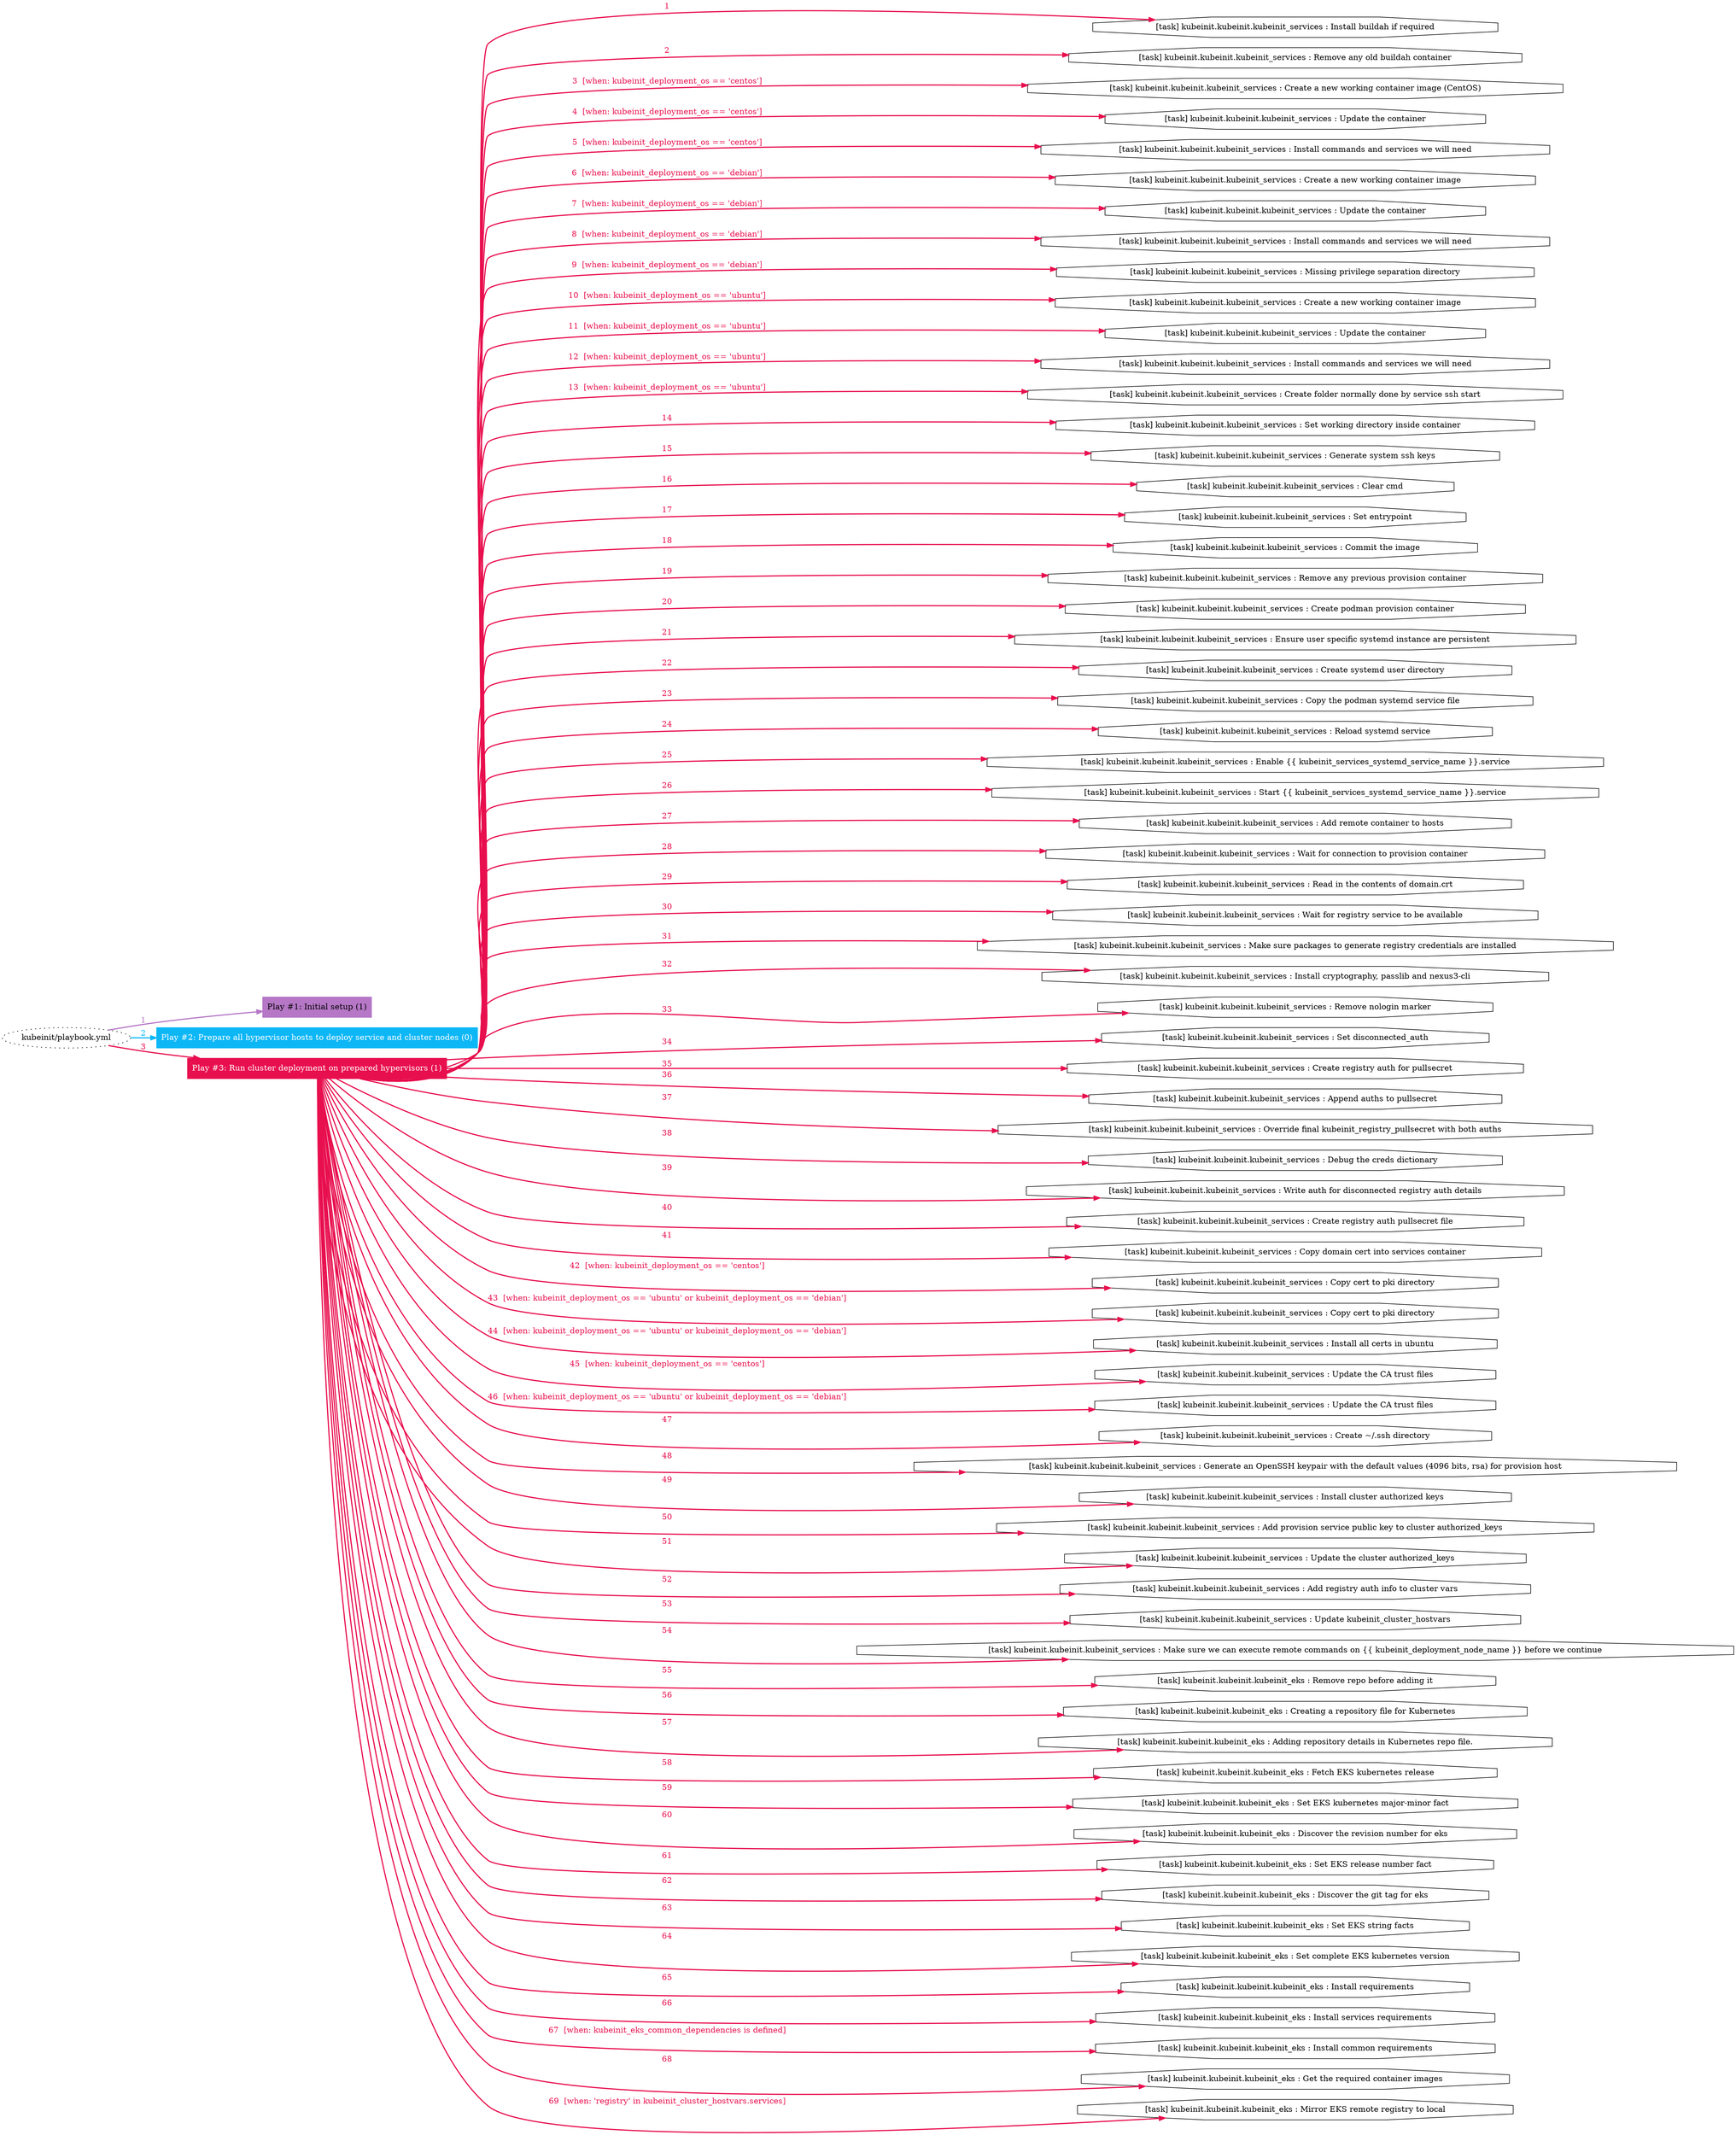 digraph "kubeinit/playbook.yml "{
	graph [concentrate=true ordering=in rankdir=LR ratio=fill]
	edge [esep=5 sep=10]
	"kubeinit/playbook.yml" [id=root_node style=dotted]
	subgraph "Play #1: Initial setup (1) "{
		"Play #1: Initial setup (1)" [color="#b577c6" fontcolor="#000000" id="play_4587366d-540c-47bb-bb8a-31dfbc417d47" shape=box style=filled tooltip=localhost]
		"kubeinit/playbook.yml" -> "Play #1: Initial setup (1)" [label=1 color="#b577c6" fontcolor="#b577c6" id="edge_ee784654-0bb4-4bd7-9b04-ae22832d7aa1" style=bold]
	}
	subgraph "Play #2: Prepare all hypervisor hosts to deploy service and cluster nodes (0) "{
		"Play #2: Prepare all hypervisor hosts to deploy service and cluster nodes (0)" [color="#0db7f6" fontcolor="#ffffff" id="play_83ab76f1-7565-4fbf-b8a9-6b511701d1aa" shape=box style=filled tooltip=""]
		"kubeinit/playbook.yml" -> "Play #2: Prepare all hypervisor hosts to deploy service and cluster nodes (0)" [label=2 color="#0db7f6" fontcolor="#0db7f6" id="edge_4e1f93f0-b37b-4d17-b19e-ac50e047c4cb" style=bold]
	}
	subgraph "Play #3: Run cluster deployment on prepared hypervisors (1) "{
		"Play #3: Run cluster deployment on prepared hypervisors (1)" [color="#e80f4e" fontcolor="#ffffff" id="play_f24f3120-8aad-4903-9b1e-7ec4b2baf8d1" shape=box style=filled tooltip=localhost]
		"kubeinit/playbook.yml" -> "Play #3: Run cluster deployment on prepared hypervisors (1)" [label=3 color="#e80f4e" fontcolor="#e80f4e" id="edge_cf58e9d3-77e7-48c0-8e86-04d4dd3db1e3" style=bold]
		"task_c49253bd-ef43-46b7-9ee5-c56b8bebf4f7" [label="[task] kubeinit.kubeinit.kubeinit_services : Install buildah if required" id="task_c49253bd-ef43-46b7-9ee5-c56b8bebf4f7" shape=octagon tooltip="[task] kubeinit.kubeinit.kubeinit_services : Install buildah if required"]
		"Play #3: Run cluster deployment on prepared hypervisors (1)" -> "task_c49253bd-ef43-46b7-9ee5-c56b8bebf4f7" [label=1 color="#e80f4e" fontcolor="#e80f4e" id="edge_52c420bf-5371-4c30-9052-ee96b69de99e" style=bold]
		"task_ff1c4d20-e946-4f30-ba1d-6430ca513e6a" [label="[task] kubeinit.kubeinit.kubeinit_services : Remove any old buildah container" id="task_ff1c4d20-e946-4f30-ba1d-6430ca513e6a" shape=octagon tooltip="[task] kubeinit.kubeinit.kubeinit_services : Remove any old buildah container"]
		"Play #3: Run cluster deployment on prepared hypervisors (1)" -> "task_ff1c4d20-e946-4f30-ba1d-6430ca513e6a" [label=2 color="#e80f4e" fontcolor="#e80f4e" id="edge_d916a476-5da2-4722-9ec3-f9c16dfbabc8" style=bold]
		"task_c64072a5-c609-4e04-adff-5b0f8d39b2a7" [label="[task] kubeinit.kubeinit.kubeinit_services : Create a new working container image (CentOS)" id="task_c64072a5-c609-4e04-adff-5b0f8d39b2a7" shape=octagon tooltip="[task] kubeinit.kubeinit.kubeinit_services : Create a new working container image (CentOS)"]
		"Play #3: Run cluster deployment on prepared hypervisors (1)" -> "task_c64072a5-c609-4e04-adff-5b0f8d39b2a7" [label="3  [when: kubeinit_deployment_os == 'centos']" color="#e80f4e" fontcolor="#e80f4e" id="edge_78df39f2-553a-4027-b59f-210e331789db" style=bold]
		"task_9020741b-b06c-4bc6-b907-8959c25e7215" [label="[task] kubeinit.kubeinit.kubeinit_services : Update the container" id="task_9020741b-b06c-4bc6-b907-8959c25e7215" shape=octagon tooltip="[task] kubeinit.kubeinit.kubeinit_services : Update the container"]
		"Play #3: Run cluster deployment on prepared hypervisors (1)" -> "task_9020741b-b06c-4bc6-b907-8959c25e7215" [label="4  [when: kubeinit_deployment_os == 'centos']" color="#e80f4e" fontcolor="#e80f4e" id="edge_a8b2a87d-4d61-47fd-afdf-c1325c992904" style=bold]
		"task_a4e3d8e5-aaac-4780-8e56-ac01fac7749e" [label="[task] kubeinit.kubeinit.kubeinit_services : Install commands and services we will need" id="task_a4e3d8e5-aaac-4780-8e56-ac01fac7749e" shape=octagon tooltip="[task] kubeinit.kubeinit.kubeinit_services : Install commands and services we will need"]
		"Play #3: Run cluster deployment on prepared hypervisors (1)" -> "task_a4e3d8e5-aaac-4780-8e56-ac01fac7749e" [label="5  [when: kubeinit_deployment_os == 'centos']" color="#e80f4e" fontcolor="#e80f4e" id="edge_730a518b-7938-45f3-9c0f-c010a89fbb4f" style=bold]
		"task_722223c6-5bf4-48f1-a447-e8fb54ff76a8" [label="[task] kubeinit.kubeinit.kubeinit_services : Create a new working container image" id="task_722223c6-5bf4-48f1-a447-e8fb54ff76a8" shape=octagon tooltip="[task] kubeinit.kubeinit.kubeinit_services : Create a new working container image"]
		"Play #3: Run cluster deployment on prepared hypervisors (1)" -> "task_722223c6-5bf4-48f1-a447-e8fb54ff76a8" [label="6  [when: kubeinit_deployment_os == 'debian']" color="#e80f4e" fontcolor="#e80f4e" id="edge_3bfe9d77-030b-40d2-8885-178dc1f3b76a" style=bold]
		"task_ff03c1c0-528d-47c6-b00e-66ca093dded6" [label="[task] kubeinit.kubeinit.kubeinit_services : Update the container" id="task_ff03c1c0-528d-47c6-b00e-66ca093dded6" shape=octagon tooltip="[task] kubeinit.kubeinit.kubeinit_services : Update the container"]
		"Play #3: Run cluster deployment on prepared hypervisors (1)" -> "task_ff03c1c0-528d-47c6-b00e-66ca093dded6" [label="7  [when: kubeinit_deployment_os == 'debian']" color="#e80f4e" fontcolor="#e80f4e" id="edge_0f8a1010-ff8b-49e9-be33-e3512405b2e0" style=bold]
		"task_f567985d-0ac3-4cc5-a1da-194dfa21fba9" [label="[task] kubeinit.kubeinit.kubeinit_services : Install commands and services we will need" id="task_f567985d-0ac3-4cc5-a1da-194dfa21fba9" shape=octagon tooltip="[task] kubeinit.kubeinit.kubeinit_services : Install commands and services we will need"]
		"Play #3: Run cluster deployment on prepared hypervisors (1)" -> "task_f567985d-0ac3-4cc5-a1da-194dfa21fba9" [label="8  [when: kubeinit_deployment_os == 'debian']" color="#e80f4e" fontcolor="#e80f4e" id="edge_7bb8feda-a291-494a-802c-d096f8acc12d" style=bold]
		"task_daf5aef6-278a-43fb-931e-da61e2e1a3e4" [label="[task] kubeinit.kubeinit.kubeinit_services : Missing privilege separation directory" id="task_daf5aef6-278a-43fb-931e-da61e2e1a3e4" shape=octagon tooltip="[task] kubeinit.kubeinit.kubeinit_services : Missing privilege separation directory"]
		"Play #3: Run cluster deployment on prepared hypervisors (1)" -> "task_daf5aef6-278a-43fb-931e-da61e2e1a3e4" [label="9  [when: kubeinit_deployment_os == 'debian']" color="#e80f4e" fontcolor="#e80f4e" id="edge_b640afdf-5b27-4874-9bab-58be3a992e4c" style=bold]
		"task_a57196fb-8c4d-4760-8987-d9e9732a9fe6" [label="[task] kubeinit.kubeinit.kubeinit_services : Create a new working container image" id="task_a57196fb-8c4d-4760-8987-d9e9732a9fe6" shape=octagon tooltip="[task] kubeinit.kubeinit.kubeinit_services : Create a new working container image"]
		"Play #3: Run cluster deployment on prepared hypervisors (1)" -> "task_a57196fb-8c4d-4760-8987-d9e9732a9fe6" [label="10  [when: kubeinit_deployment_os == 'ubuntu']" color="#e80f4e" fontcolor="#e80f4e" id="edge_c99afa91-2c48-4ea2-bd5e-e811340ff6f2" style=bold]
		"task_0054ed58-3759-494c-bc1b-4cda0b9ad2a8" [label="[task] kubeinit.kubeinit.kubeinit_services : Update the container" id="task_0054ed58-3759-494c-bc1b-4cda0b9ad2a8" shape=octagon tooltip="[task] kubeinit.kubeinit.kubeinit_services : Update the container"]
		"Play #3: Run cluster deployment on prepared hypervisors (1)" -> "task_0054ed58-3759-494c-bc1b-4cda0b9ad2a8" [label="11  [when: kubeinit_deployment_os == 'ubuntu']" color="#e80f4e" fontcolor="#e80f4e" id="edge_15928300-003b-4916-b1a6-e8828cbc54f2" style=bold]
		"task_c1321946-84a7-4308-be61-e5c6ef6c7744" [label="[task] kubeinit.kubeinit.kubeinit_services : Install commands and services we will need" id="task_c1321946-84a7-4308-be61-e5c6ef6c7744" shape=octagon tooltip="[task] kubeinit.kubeinit.kubeinit_services : Install commands and services we will need"]
		"Play #3: Run cluster deployment on prepared hypervisors (1)" -> "task_c1321946-84a7-4308-be61-e5c6ef6c7744" [label="12  [when: kubeinit_deployment_os == 'ubuntu']" color="#e80f4e" fontcolor="#e80f4e" id="edge_b2e3bfab-c86b-4199-b54b-cde4787c7cab" style=bold]
		"task_8964c871-ee22-4442-8153-bd4ab6e70c0d" [label="[task] kubeinit.kubeinit.kubeinit_services : Create folder normally done by service ssh start" id="task_8964c871-ee22-4442-8153-bd4ab6e70c0d" shape=octagon tooltip="[task] kubeinit.kubeinit.kubeinit_services : Create folder normally done by service ssh start"]
		"Play #3: Run cluster deployment on prepared hypervisors (1)" -> "task_8964c871-ee22-4442-8153-bd4ab6e70c0d" [label="13  [when: kubeinit_deployment_os == 'ubuntu']" color="#e80f4e" fontcolor="#e80f4e" id="edge_34220107-e9b8-4d3c-b26a-b72ec9a1f672" style=bold]
		"task_eee367c8-0e11-491a-8117-dc8305f9e08e" [label="[task] kubeinit.kubeinit.kubeinit_services : Set working directory inside container" id="task_eee367c8-0e11-491a-8117-dc8305f9e08e" shape=octagon tooltip="[task] kubeinit.kubeinit.kubeinit_services : Set working directory inside container"]
		"Play #3: Run cluster deployment on prepared hypervisors (1)" -> "task_eee367c8-0e11-491a-8117-dc8305f9e08e" [label=14 color="#e80f4e" fontcolor="#e80f4e" id="edge_b092653d-ceab-4218-94ff-a045e0f0d60c" style=bold]
		"task_b5eafe76-a4fe-4921-a4f9-f594525ee779" [label="[task] kubeinit.kubeinit.kubeinit_services : Generate system ssh keys" id="task_b5eafe76-a4fe-4921-a4f9-f594525ee779" shape=octagon tooltip="[task] kubeinit.kubeinit.kubeinit_services : Generate system ssh keys"]
		"Play #3: Run cluster deployment on prepared hypervisors (1)" -> "task_b5eafe76-a4fe-4921-a4f9-f594525ee779" [label=15 color="#e80f4e" fontcolor="#e80f4e" id="edge_afee327b-9e24-498a-a48c-46e6dffa91a6" style=bold]
		"task_43b7140c-05d2-4e85-99a9-d39f3b080d39" [label="[task] kubeinit.kubeinit.kubeinit_services : Clear cmd" id="task_43b7140c-05d2-4e85-99a9-d39f3b080d39" shape=octagon tooltip="[task] kubeinit.kubeinit.kubeinit_services : Clear cmd"]
		"Play #3: Run cluster deployment on prepared hypervisors (1)" -> "task_43b7140c-05d2-4e85-99a9-d39f3b080d39" [label=16 color="#e80f4e" fontcolor="#e80f4e" id="edge_caeb25bc-353b-4959-8bc0-6097e1af6621" style=bold]
		"task_291e7fdc-ea6d-4000-9632-169f7a9540df" [label="[task] kubeinit.kubeinit.kubeinit_services : Set entrypoint" id="task_291e7fdc-ea6d-4000-9632-169f7a9540df" shape=octagon tooltip="[task] kubeinit.kubeinit.kubeinit_services : Set entrypoint"]
		"Play #3: Run cluster deployment on prepared hypervisors (1)" -> "task_291e7fdc-ea6d-4000-9632-169f7a9540df" [label=17 color="#e80f4e" fontcolor="#e80f4e" id="edge_d1feb6ee-1c01-477c-a481-1263fd1989e8" style=bold]
		"task_6eb64360-7479-4e34-b9be-c266cebc0cca" [label="[task] kubeinit.kubeinit.kubeinit_services : Commit the image" id="task_6eb64360-7479-4e34-b9be-c266cebc0cca" shape=octagon tooltip="[task] kubeinit.kubeinit.kubeinit_services : Commit the image"]
		"Play #3: Run cluster deployment on prepared hypervisors (1)" -> "task_6eb64360-7479-4e34-b9be-c266cebc0cca" [label=18 color="#e80f4e" fontcolor="#e80f4e" id="edge_34e504d8-dee7-427e-9694-3145a041497b" style=bold]
		"task_d650fccd-828f-47f3-955f-1e1615512030" [label="[task] kubeinit.kubeinit.kubeinit_services : Remove any previous provision container" id="task_d650fccd-828f-47f3-955f-1e1615512030" shape=octagon tooltip="[task] kubeinit.kubeinit.kubeinit_services : Remove any previous provision container"]
		"Play #3: Run cluster deployment on prepared hypervisors (1)" -> "task_d650fccd-828f-47f3-955f-1e1615512030" [label=19 color="#e80f4e" fontcolor="#e80f4e" id="edge_dff7ab66-79dc-4909-8436-0543481180d4" style=bold]
		"task_cedc5e68-d709-4f44-a4e8-f1961f2ba7e5" [label="[task] kubeinit.kubeinit.kubeinit_services : Create podman provision container" id="task_cedc5e68-d709-4f44-a4e8-f1961f2ba7e5" shape=octagon tooltip="[task] kubeinit.kubeinit.kubeinit_services : Create podman provision container"]
		"Play #3: Run cluster deployment on prepared hypervisors (1)" -> "task_cedc5e68-d709-4f44-a4e8-f1961f2ba7e5" [label=20 color="#e80f4e" fontcolor="#e80f4e" id="edge_735869a9-727f-4009-a89d-042a6a4e0e2c" style=bold]
		"task_c93c1d83-3aed-42c0-9099-5c8101df7f6d" [label="[task] kubeinit.kubeinit.kubeinit_services : Ensure user specific systemd instance are persistent" id="task_c93c1d83-3aed-42c0-9099-5c8101df7f6d" shape=octagon tooltip="[task] kubeinit.kubeinit.kubeinit_services : Ensure user specific systemd instance are persistent"]
		"Play #3: Run cluster deployment on prepared hypervisors (1)" -> "task_c93c1d83-3aed-42c0-9099-5c8101df7f6d" [label=21 color="#e80f4e" fontcolor="#e80f4e" id="edge_488b8b80-a8a8-47ff-84ee-b3ea36a024ac" style=bold]
		"task_d921a711-ffad-4c05-9f6e-a6d5c53ce84f" [label="[task] kubeinit.kubeinit.kubeinit_services : Create systemd user directory" id="task_d921a711-ffad-4c05-9f6e-a6d5c53ce84f" shape=octagon tooltip="[task] kubeinit.kubeinit.kubeinit_services : Create systemd user directory"]
		"Play #3: Run cluster deployment on prepared hypervisors (1)" -> "task_d921a711-ffad-4c05-9f6e-a6d5c53ce84f" [label=22 color="#e80f4e" fontcolor="#e80f4e" id="edge_f2772b7b-d5c0-49e8-9ee3-ce07ee44250c" style=bold]
		"task_8f3d4455-1c70-49a4-9ff1-6d9fc55356cd" [label="[task] kubeinit.kubeinit.kubeinit_services : Copy the podman systemd service file" id="task_8f3d4455-1c70-49a4-9ff1-6d9fc55356cd" shape=octagon tooltip="[task] kubeinit.kubeinit.kubeinit_services : Copy the podman systemd service file"]
		"Play #3: Run cluster deployment on prepared hypervisors (1)" -> "task_8f3d4455-1c70-49a4-9ff1-6d9fc55356cd" [label=23 color="#e80f4e" fontcolor="#e80f4e" id="edge_e4c28e40-0285-43ef-b7ae-41452243046c" style=bold]
		"task_ae8322ea-33a1-4be6-9371-20e2168712a1" [label="[task] kubeinit.kubeinit.kubeinit_services : Reload systemd service" id="task_ae8322ea-33a1-4be6-9371-20e2168712a1" shape=octagon tooltip="[task] kubeinit.kubeinit.kubeinit_services : Reload systemd service"]
		"Play #3: Run cluster deployment on prepared hypervisors (1)" -> "task_ae8322ea-33a1-4be6-9371-20e2168712a1" [label=24 color="#e80f4e" fontcolor="#e80f4e" id="edge_c63e380e-7d82-4c3b-80a5-310a879bb16f" style=bold]
		"task_a0a565bf-ef77-4f99-963e-9b7f9d880856" [label="[task] kubeinit.kubeinit.kubeinit_services : Enable {{ kubeinit_services_systemd_service_name }}.service" id="task_a0a565bf-ef77-4f99-963e-9b7f9d880856" shape=octagon tooltip="[task] kubeinit.kubeinit.kubeinit_services : Enable {{ kubeinit_services_systemd_service_name }}.service"]
		"Play #3: Run cluster deployment on prepared hypervisors (1)" -> "task_a0a565bf-ef77-4f99-963e-9b7f9d880856" [label=25 color="#e80f4e" fontcolor="#e80f4e" id="edge_195de24f-777c-47d2-b14b-068b8cee77bd" style=bold]
		"task_c3c7712f-3c3a-4154-84e9-489520202d6e" [label="[task] kubeinit.kubeinit.kubeinit_services : Start {{ kubeinit_services_systemd_service_name }}.service" id="task_c3c7712f-3c3a-4154-84e9-489520202d6e" shape=octagon tooltip="[task] kubeinit.kubeinit.kubeinit_services : Start {{ kubeinit_services_systemd_service_name }}.service"]
		"Play #3: Run cluster deployment on prepared hypervisors (1)" -> "task_c3c7712f-3c3a-4154-84e9-489520202d6e" [label=26 color="#e80f4e" fontcolor="#e80f4e" id="edge_8346b31c-7a44-4749-abb8-ca3c21f56bbd" style=bold]
		"task_9daf24a2-66c1-4fa5-a936-9836bb485043" [label="[task] kubeinit.kubeinit.kubeinit_services : Add remote container to hosts" id="task_9daf24a2-66c1-4fa5-a936-9836bb485043" shape=octagon tooltip="[task] kubeinit.kubeinit.kubeinit_services : Add remote container to hosts"]
		"Play #3: Run cluster deployment on prepared hypervisors (1)" -> "task_9daf24a2-66c1-4fa5-a936-9836bb485043" [label=27 color="#e80f4e" fontcolor="#e80f4e" id="edge_934a09d5-c4e1-4d0d-b598-e45f63e998be" style=bold]
		"task_6b89b4e6-1a8f-4ee2-ac87-56d45b18964a" [label="[task] kubeinit.kubeinit.kubeinit_services : Wait for connection to provision container" id="task_6b89b4e6-1a8f-4ee2-ac87-56d45b18964a" shape=octagon tooltip="[task] kubeinit.kubeinit.kubeinit_services : Wait for connection to provision container"]
		"Play #3: Run cluster deployment on prepared hypervisors (1)" -> "task_6b89b4e6-1a8f-4ee2-ac87-56d45b18964a" [label=28 color="#e80f4e" fontcolor="#e80f4e" id="edge_014e5fde-35f5-4848-a106-561700bfe401" style=bold]
		"task_ff53e509-975c-4f6b-a60a-409d46418438" [label="[task] kubeinit.kubeinit.kubeinit_services : Read in the contents of domain.crt" id="task_ff53e509-975c-4f6b-a60a-409d46418438" shape=octagon tooltip="[task] kubeinit.kubeinit.kubeinit_services : Read in the contents of domain.crt"]
		"Play #3: Run cluster deployment on prepared hypervisors (1)" -> "task_ff53e509-975c-4f6b-a60a-409d46418438" [label=29 color="#e80f4e" fontcolor="#e80f4e" id="edge_9729061c-31d1-416d-b9f2-34ea3e530c5b" style=bold]
		"task_f358b267-05c4-4337-9448-6604c3172749" [label="[task] kubeinit.kubeinit.kubeinit_services : Wait for registry service to be available" id="task_f358b267-05c4-4337-9448-6604c3172749" shape=octagon tooltip="[task] kubeinit.kubeinit.kubeinit_services : Wait for registry service to be available"]
		"Play #3: Run cluster deployment on prepared hypervisors (1)" -> "task_f358b267-05c4-4337-9448-6604c3172749" [label=30 color="#e80f4e" fontcolor="#e80f4e" id="edge_b757ff0f-c659-49f8-9f15-a38aea7c897c" style=bold]
		"task_2c1680f3-5ac7-46f0-b08a-a8e87fa7f2d8" [label="[task] kubeinit.kubeinit.kubeinit_services : Make sure packages to generate registry credentials are installed" id="task_2c1680f3-5ac7-46f0-b08a-a8e87fa7f2d8" shape=octagon tooltip="[task] kubeinit.kubeinit.kubeinit_services : Make sure packages to generate registry credentials are installed"]
		"Play #3: Run cluster deployment on prepared hypervisors (1)" -> "task_2c1680f3-5ac7-46f0-b08a-a8e87fa7f2d8" [label=31 color="#e80f4e" fontcolor="#e80f4e" id="edge_18ed0e98-5e91-464f-855e-4c948abaa8a8" style=bold]
		"task_fa263002-cc1c-4a89-a9df-e05fec7c4c29" [label="[task] kubeinit.kubeinit.kubeinit_services : Install cryptography, passlib and nexus3-cli" id="task_fa263002-cc1c-4a89-a9df-e05fec7c4c29" shape=octagon tooltip="[task] kubeinit.kubeinit.kubeinit_services : Install cryptography, passlib and nexus3-cli"]
		"Play #3: Run cluster deployment on prepared hypervisors (1)" -> "task_fa263002-cc1c-4a89-a9df-e05fec7c4c29" [label=32 color="#e80f4e" fontcolor="#e80f4e" id="edge_ab2cb89a-33b6-4462-8f2d-80a0ee0deb6c" style=bold]
		"task_68dbac2f-44bd-4c72-bec5-336533b23e4e" [label="[task] kubeinit.kubeinit.kubeinit_services : Remove nologin marker" id="task_68dbac2f-44bd-4c72-bec5-336533b23e4e" shape=octagon tooltip="[task] kubeinit.kubeinit.kubeinit_services : Remove nologin marker"]
		"Play #3: Run cluster deployment on prepared hypervisors (1)" -> "task_68dbac2f-44bd-4c72-bec5-336533b23e4e" [label=33 color="#e80f4e" fontcolor="#e80f4e" id="edge_ec009a5d-398d-4a53-ac90-04690833cfb6" style=bold]
		"task_88ac52bb-16d5-4677-9da6-9a8a999212d1" [label="[task] kubeinit.kubeinit.kubeinit_services : Set disconnected_auth" id="task_88ac52bb-16d5-4677-9da6-9a8a999212d1" shape=octagon tooltip="[task] kubeinit.kubeinit.kubeinit_services : Set disconnected_auth"]
		"Play #3: Run cluster deployment on prepared hypervisors (1)" -> "task_88ac52bb-16d5-4677-9da6-9a8a999212d1" [label=34 color="#e80f4e" fontcolor="#e80f4e" id="edge_1a1c3504-f618-408a-9fec-7e7d942e531b" style=bold]
		"task_1f6427b4-e857-48b9-b185-817eec7c7bf0" [label="[task] kubeinit.kubeinit.kubeinit_services : Create registry auth for pullsecret" id="task_1f6427b4-e857-48b9-b185-817eec7c7bf0" shape=octagon tooltip="[task] kubeinit.kubeinit.kubeinit_services : Create registry auth for pullsecret"]
		"Play #3: Run cluster deployment on prepared hypervisors (1)" -> "task_1f6427b4-e857-48b9-b185-817eec7c7bf0" [label=35 color="#e80f4e" fontcolor="#e80f4e" id="edge_984135f4-e8e6-44bc-a8f6-cce77f3d4ad1" style=bold]
		"task_941f6ffa-a3a9-46fe-944a-1a4127b1dd38" [label="[task] kubeinit.kubeinit.kubeinit_services : Append auths to pullsecret" id="task_941f6ffa-a3a9-46fe-944a-1a4127b1dd38" shape=octagon tooltip="[task] kubeinit.kubeinit.kubeinit_services : Append auths to pullsecret"]
		"Play #3: Run cluster deployment on prepared hypervisors (1)" -> "task_941f6ffa-a3a9-46fe-944a-1a4127b1dd38" [label=36 color="#e80f4e" fontcolor="#e80f4e" id="edge_ea392c85-b2e9-4813-8b6a-bd1a7c4f0555" style=bold]
		"task_556b6c3f-a6be-43a0-8d87-6d3e49788375" [label="[task] kubeinit.kubeinit.kubeinit_services : Override final kubeinit_registry_pullsecret with both auths" id="task_556b6c3f-a6be-43a0-8d87-6d3e49788375" shape=octagon tooltip="[task] kubeinit.kubeinit.kubeinit_services : Override final kubeinit_registry_pullsecret with both auths"]
		"Play #3: Run cluster deployment on prepared hypervisors (1)" -> "task_556b6c3f-a6be-43a0-8d87-6d3e49788375" [label=37 color="#e80f4e" fontcolor="#e80f4e" id="edge_5c5dd2ea-636c-49a7-973a-790ca2496180" style=bold]
		"task_5949f808-f0ec-427d-a902-f106d5774dc1" [label="[task] kubeinit.kubeinit.kubeinit_services : Debug the creds dictionary" id="task_5949f808-f0ec-427d-a902-f106d5774dc1" shape=octagon tooltip="[task] kubeinit.kubeinit.kubeinit_services : Debug the creds dictionary"]
		"Play #3: Run cluster deployment on prepared hypervisors (1)" -> "task_5949f808-f0ec-427d-a902-f106d5774dc1" [label=38 color="#e80f4e" fontcolor="#e80f4e" id="edge_5f55fa5b-cb4c-417d-9beb-eb85c21d6091" style=bold]
		"task_0c54cd1d-d2db-40c5-9591-2d94c3870ad5" [label="[task] kubeinit.kubeinit.kubeinit_services : Write auth for disconnected registry auth details" id="task_0c54cd1d-d2db-40c5-9591-2d94c3870ad5" shape=octagon tooltip="[task] kubeinit.kubeinit.kubeinit_services : Write auth for disconnected registry auth details"]
		"Play #3: Run cluster deployment on prepared hypervisors (1)" -> "task_0c54cd1d-d2db-40c5-9591-2d94c3870ad5" [label=39 color="#e80f4e" fontcolor="#e80f4e" id="edge_10a34a5d-78e0-40f8-b52f-85064ee4b85f" style=bold]
		"task_a2015f88-af5b-4672-a6b3-1d66706a49de" [label="[task] kubeinit.kubeinit.kubeinit_services : Create registry auth pullsecret file" id="task_a2015f88-af5b-4672-a6b3-1d66706a49de" shape=octagon tooltip="[task] kubeinit.kubeinit.kubeinit_services : Create registry auth pullsecret file"]
		"Play #3: Run cluster deployment on prepared hypervisors (1)" -> "task_a2015f88-af5b-4672-a6b3-1d66706a49de" [label=40 color="#e80f4e" fontcolor="#e80f4e" id="edge_b231c8ad-6238-441a-bdb7-e5c77e189729" style=bold]
		"task_cdf7ec5c-e6ea-4a15-8667-4414fca43ce5" [label="[task] kubeinit.kubeinit.kubeinit_services : Copy domain cert into services container" id="task_cdf7ec5c-e6ea-4a15-8667-4414fca43ce5" shape=octagon tooltip="[task] kubeinit.kubeinit.kubeinit_services : Copy domain cert into services container"]
		"Play #3: Run cluster deployment on prepared hypervisors (1)" -> "task_cdf7ec5c-e6ea-4a15-8667-4414fca43ce5" [label=41 color="#e80f4e" fontcolor="#e80f4e" id="edge_13452af0-26f4-4167-bd4f-d47b1fc89bc7" style=bold]
		"task_0d205eec-d087-4525-aee6-e77cff855190" [label="[task] kubeinit.kubeinit.kubeinit_services : Copy cert to pki directory" id="task_0d205eec-d087-4525-aee6-e77cff855190" shape=octagon tooltip="[task] kubeinit.kubeinit.kubeinit_services : Copy cert to pki directory"]
		"Play #3: Run cluster deployment on prepared hypervisors (1)" -> "task_0d205eec-d087-4525-aee6-e77cff855190" [label="42  [when: kubeinit_deployment_os == 'centos']" color="#e80f4e" fontcolor="#e80f4e" id="edge_31fb5e05-c29b-4107-bea3-ee487fe433c9" style=bold]
		"task_8379582f-6e0b-415f-85fd-2852c46768df" [label="[task] kubeinit.kubeinit.kubeinit_services : Copy cert to pki directory" id="task_8379582f-6e0b-415f-85fd-2852c46768df" shape=octagon tooltip="[task] kubeinit.kubeinit.kubeinit_services : Copy cert to pki directory"]
		"Play #3: Run cluster deployment on prepared hypervisors (1)" -> "task_8379582f-6e0b-415f-85fd-2852c46768df" [label="43  [when: kubeinit_deployment_os == 'ubuntu' or kubeinit_deployment_os == 'debian']" color="#e80f4e" fontcolor="#e80f4e" id="edge_a0e87da8-daf6-4262-aecb-d3960703f71e" style=bold]
		"task_7cdf90fe-2bc9-4360-856c-ee3c3aae233b" [label="[task] kubeinit.kubeinit.kubeinit_services : Install all certs in ubuntu" id="task_7cdf90fe-2bc9-4360-856c-ee3c3aae233b" shape=octagon tooltip="[task] kubeinit.kubeinit.kubeinit_services : Install all certs in ubuntu"]
		"Play #3: Run cluster deployment on prepared hypervisors (1)" -> "task_7cdf90fe-2bc9-4360-856c-ee3c3aae233b" [label="44  [when: kubeinit_deployment_os == 'ubuntu' or kubeinit_deployment_os == 'debian']" color="#e80f4e" fontcolor="#e80f4e" id="edge_f4e9e3de-42ed-4009-ab07-106ee8bf0124" style=bold]
		"task_e4ccc052-8a72-4d93-af0e-12d6cd306cec" [label="[task] kubeinit.kubeinit.kubeinit_services : Update the CA trust files" id="task_e4ccc052-8a72-4d93-af0e-12d6cd306cec" shape=octagon tooltip="[task] kubeinit.kubeinit.kubeinit_services : Update the CA trust files"]
		"Play #3: Run cluster deployment on prepared hypervisors (1)" -> "task_e4ccc052-8a72-4d93-af0e-12d6cd306cec" [label="45  [when: kubeinit_deployment_os == 'centos']" color="#e80f4e" fontcolor="#e80f4e" id="edge_34cb3dc2-e00f-44f8-bab8-0cdb09313f7f" style=bold]
		"task_c0a17296-e75e-4b09-bb49-8531fa79c3e8" [label="[task] kubeinit.kubeinit.kubeinit_services : Update the CA trust files" id="task_c0a17296-e75e-4b09-bb49-8531fa79c3e8" shape=octagon tooltip="[task] kubeinit.kubeinit.kubeinit_services : Update the CA trust files"]
		"Play #3: Run cluster deployment on prepared hypervisors (1)" -> "task_c0a17296-e75e-4b09-bb49-8531fa79c3e8" [label="46  [when: kubeinit_deployment_os == 'ubuntu' or kubeinit_deployment_os == 'debian']" color="#e80f4e" fontcolor="#e80f4e" id="edge_9e857c69-d9f2-45dd-a5bd-b1998a7420df" style=bold]
		"task_20e74a12-6746-48e5-9dd0-5aa820c4f1a0" [label="[task] kubeinit.kubeinit.kubeinit_services : Create ~/.ssh directory" id="task_20e74a12-6746-48e5-9dd0-5aa820c4f1a0" shape=octagon tooltip="[task] kubeinit.kubeinit.kubeinit_services : Create ~/.ssh directory"]
		"Play #3: Run cluster deployment on prepared hypervisors (1)" -> "task_20e74a12-6746-48e5-9dd0-5aa820c4f1a0" [label=47 color="#e80f4e" fontcolor="#e80f4e" id="edge_bbacab06-8720-44cb-b2d8-76a752d9f6f1" style=bold]
		"task_7ad00494-c32f-468b-b50a-92e7c07a2274" [label="[task] kubeinit.kubeinit.kubeinit_services : Generate an OpenSSH keypair with the default values (4096 bits, rsa) for provision host" id="task_7ad00494-c32f-468b-b50a-92e7c07a2274" shape=octagon tooltip="[task] kubeinit.kubeinit.kubeinit_services : Generate an OpenSSH keypair with the default values (4096 bits, rsa) for provision host"]
		"Play #3: Run cluster deployment on prepared hypervisors (1)" -> "task_7ad00494-c32f-468b-b50a-92e7c07a2274" [label=48 color="#e80f4e" fontcolor="#e80f4e" id="edge_d8c221f6-4017-49bd-870e-0738402a9113" style=bold]
		"task_89861065-9ccc-46e3-bd94-0c23992d8d59" [label="[task] kubeinit.kubeinit.kubeinit_services : Install cluster authorized keys" id="task_89861065-9ccc-46e3-bd94-0c23992d8d59" shape=octagon tooltip="[task] kubeinit.kubeinit.kubeinit_services : Install cluster authorized keys"]
		"Play #3: Run cluster deployment on prepared hypervisors (1)" -> "task_89861065-9ccc-46e3-bd94-0c23992d8d59" [label=49 color="#e80f4e" fontcolor="#e80f4e" id="edge_b0417b7e-2468-4e13-9f85-a152fa324396" style=bold]
		"task_ebe39e4c-cec3-4a87-a812-64e375282997" [label="[task] kubeinit.kubeinit.kubeinit_services : Add provision service public key to cluster authorized_keys" id="task_ebe39e4c-cec3-4a87-a812-64e375282997" shape=octagon tooltip="[task] kubeinit.kubeinit.kubeinit_services : Add provision service public key to cluster authorized_keys"]
		"Play #3: Run cluster deployment on prepared hypervisors (1)" -> "task_ebe39e4c-cec3-4a87-a812-64e375282997" [label=50 color="#e80f4e" fontcolor="#e80f4e" id="edge_1bbffeeb-f9ac-4359-8d8c-253155fd33be" style=bold]
		"task_4d3ffa51-4e62-4964-b1a9-af3425ccc6ae" [label="[task] kubeinit.kubeinit.kubeinit_services : Update the cluster authorized_keys" id="task_4d3ffa51-4e62-4964-b1a9-af3425ccc6ae" shape=octagon tooltip="[task] kubeinit.kubeinit.kubeinit_services : Update the cluster authorized_keys"]
		"Play #3: Run cluster deployment on prepared hypervisors (1)" -> "task_4d3ffa51-4e62-4964-b1a9-af3425ccc6ae" [label=51 color="#e80f4e" fontcolor="#e80f4e" id="edge_684b55c9-019b-451d-b316-a8207e5e2aff" style=bold]
		"task_5b8fcabb-8503-4f2f-99c6-dbd196d619ba" [label="[task] kubeinit.kubeinit.kubeinit_services : Add registry auth info to cluster vars" id="task_5b8fcabb-8503-4f2f-99c6-dbd196d619ba" shape=octagon tooltip="[task] kubeinit.kubeinit.kubeinit_services : Add registry auth info to cluster vars"]
		"Play #3: Run cluster deployment on prepared hypervisors (1)" -> "task_5b8fcabb-8503-4f2f-99c6-dbd196d619ba" [label=52 color="#e80f4e" fontcolor="#e80f4e" id="edge_4cd63fe7-ddc8-4bf1-b810-a2a19f86e674" style=bold]
		"task_f2064581-4bb5-4a41-9241-20e96e1519a1" [label="[task] kubeinit.kubeinit.kubeinit_services : Update kubeinit_cluster_hostvars" id="task_f2064581-4bb5-4a41-9241-20e96e1519a1" shape=octagon tooltip="[task] kubeinit.kubeinit.kubeinit_services : Update kubeinit_cluster_hostvars"]
		"Play #3: Run cluster deployment on prepared hypervisors (1)" -> "task_f2064581-4bb5-4a41-9241-20e96e1519a1" [label=53 color="#e80f4e" fontcolor="#e80f4e" id="edge_d6571555-2efe-4812-9dc5-8b7c946d05d4" style=bold]
		"task_176a15d8-959e-4394-80c9-b323a6d83f48" [label="[task] kubeinit.kubeinit.kubeinit_services : Make sure we can execute remote commands on {{ kubeinit_deployment_node_name }} before we continue" id="task_176a15d8-959e-4394-80c9-b323a6d83f48" shape=octagon tooltip="[task] kubeinit.kubeinit.kubeinit_services : Make sure we can execute remote commands on {{ kubeinit_deployment_node_name }} before we continue"]
		"Play #3: Run cluster deployment on prepared hypervisors (1)" -> "task_176a15d8-959e-4394-80c9-b323a6d83f48" [label=54 color="#e80f4e" fontcolor="#e80f4e" id="edge_5ae0125b-d08f-48a9-b4a0-67b1654e6288" style=bold]
		"task_f4ad7f23-c72f-4366-a833-649cb57149b4" [label="[task] kubeinit.kubeinit.kubeinit_eks : Remove repo before adding it" id="task_f4ad7f23-c72f-4366-a833-649cb57149b4" shape=octagon tooltip="[task] kubeinit.kubeinit.kubeinit_eks : Remove repo before adding it"]
		"Play #3: Run cluster deployment on prepared hypervisors (1)" -> "task_f4ad7f23-c72f-4366-a833-649cb57149b4" [label=55 color="#e80f4e" fontcolor="#e80f4e" id="edge_bcbd6b82-e404-487f-859a-242769598f43" style=bold]
		"task_fc864e1e-d64c-408a-aa9d-3b74bcf356c0" [label="[task] kubeinit.kubeinit.kubeinit_eks : Creating a repository file for Kubernetes" id="task_fc864e1e-d64c-408a-aa9d-3b74bcf356c0" shape=octagon tooltip="[task] kubeinit.kubeinit.kubeinit_eks : Creating a repository file for Kubernetes"]
		"Play #3: Run cluster deployment on prepared hypervisors (1)" -> "task_fc864e1e-d64c-408a-aa9d-3b74bcf356c0" [label=56 color="#e80f4e" fontcolor="#e80f4e" id="edge_3f6e78db-0f97-457a-aff0-ce306fcaef71" style=bold]
		"task_73fe9f0f-b40a-4dfa-8933-daa4bb4013ca" [label="[task] kubeinit.kubeinit.kubeinit_eks : Adding repository details in Kubernetes repo file." id="task_73fe9f0f-b40a-4dfa-8933-daa4bb4013ca" shape=octagon tooltip="[task] kubeinit.kubeinit.kubeinit_eks : Adding repository details in Kubernetes repo file."]
		"Play #3: Run cluster deployment on prepared hypervisors (1)" -> "task_73fe9f0f-b40a-4dfa-8933-daa4bb4013ca" [label=57 color="#e80f4e" fontcolor="#e80f4e" id="edge_231c0c4b-f9f6-4e8c-b117-5f2b41fe2e8b" style=bold]
		"task_f1014b14-26b6-4d58-b054-4c1ec2875933" [label="[task] kubeinit.kubeinit.kubeinit_eks : Fetch EKS kubernetes release" id="task_f1014b14-26b6-4d58-b054-4c1ec2875933" shape=octagon tooltip="[task] kubeinit.kubeinit.kubeinit_eks : Fetch EKS kubernetes release"]
		"Play #3: Run cluster deployment on prepared hypervisors (1)" -> "task_f1014b14-26b6-4d58-b054-4c1ec2875933" [label=58 color="#e80f4e" fontcolor="#e80f4e" id="edge_f2efd71e-c658-4690-94f6-d80fe2588f8c" style=bold]
		"task_b172035f-22a8-4296-a036-cfcb1e6210ee" [label="[task] kubeinit.kubeinit.kubeinit_eks : Set EKS kubernetes major-minor fact" id="task_b172035f-22a8-4296-a036-cfcb1e6210ee" shape=octagon tooltip="[task] kubeinit.kubeinit.kubeinit_eks : Set EKS kubernetes major-minor fact"]
		"Play #3: Run cluster deployment on prepared hypervisors (1)" -> "task_b172035f-22a8-4296-a036-cfcb1e6210ee" [label=59 color="#e80f4e" fontcolor="#e80f4e" id="edge_01b1ea35-d2af-4e31-9dcf-8e77ad013c6a" style=bold]
		"task_f6f94790-cc49-4177-bfc7-0932a190cc6e" [label="[task] kubeinit.kubeinit.kubeinit_eks : Discover the revision number for eks" id="task_f6f94790-cc49-4177-bfc7-0932a190cc6e" shape=octagon tooltip="[task] kubeinit.kubeinit.kubeinit_eks : Discover the revision number for eks"]
		"Play #3: Run cluster deployment on prepared hypervisors (1)" -> "task_f6f94790-cc49-4177-bfc7-0932a190cc6e" [label=60 color="#e80f4e" fontcolor="#e80f4e" id="edge_30632e56-5198-4525-9b06-6f9e76272163" style=bold]
		"task_bcbb7f9f-451d-4364-aa08-f5a8d24199d3" [label="[task] kubeinit.kubeinit.kubeinit_eks : Set EKS release number fact" id="task_bcbb7f9f-451d-4364-aa08-f5a8d24199d3" shape=octagon tooltip="[task] kubeinit.kubeinit.kubeinit_eks : Set EKS release number fact"]
		"Play #3: Run cluster deployment on prepared hypervisors (1)" -> "task_bcbb7f9f-451d-4364-aa08-f5a8d24199d3" [label=61 color="#e80f4e" fontcolor="#e80f4e" id="edge_15f113d2-a66d-4dce-b624-9cb6ada2c6e6" style=bold]
		"task_1d999b78-07c4-482c-927b-17dc47a1605c" [label="[task] kubeinit.kubeinit.kubeinit_eks : Discover the git tag for eks" id="task_1d999b78-07c4-482c-927b-17dc47a1605c" shape=octagon tooltip="[task] kubeinit.kubeinit.kubeinit_eks : Discover the git tag for eks"]
		"Play #3: Run cluster deployment on prepared hypervisors (1)" -> "task_1d999b78-07c4-482c-927b-17dc47a1605c" [label=62 color="#e80f4e" fontcolor="#e80f4e" id="edge_b0c19f3f-e4bd-4a81-8d98-7e6a56f8360d" style=bold]
		"task_46b5cde2-9371-4046-a193-7118a7526dbf" [label="[task] kubeinit.kubeinit.kubeinit_eks : Set EKS string facts" id="task_46b5cde2-9371-4046-a193-7118a7526dbf" shape=octagon tooltip="[task] kubeinit.kubeinit.kubeinit_eks : Set EKS string facts"]
		"Play #3: Run cluster deployment on prepared hypervisors (1)" -> "task_46b5cde2-9371-4046-a193-7118a7526dbf" [label=63 color="#e80f4e" fontcolor="#e80f4e" id="edge_47f14ae7-552c-4605-bac1-92f649cf53f7" style=bold]
		"task_98ac8e4c-e759-42b0-96c2-d7bff2f24058" [label="[task] kubeinit.kubeinit.kubeinit_eks : Set complete EKS kubernetes version" id="task_98ac8e4c-e759-42b0-96c2-d7bff2f24058" shape=octagon tooltip="[task] kubeinit.kubeinit.kubeinit_eks : Set complete EKS kubernetes version"]
		"Play #3: Run cluster deployment on prepared hypervisors (1)" -> "task_98ac8e4c-e759-42b0-96c2-d7bff2f24058" [label=64 color="#e80f4e" fontcolor="#e80f4e" id="edge_d3168b6b-4898-468c-964d-a65c4880c1ee" style=bold]
		"task_2c257be4-963a-4447-b55f-63a1c8d4a02b" [label="[task] kubeinit.kubeinit.kubeinit_eks : Install requirements" id="task_2c257be4-963a-4447-b55f-63a1c8d4a02b" shape=octagon tooltip="[task] kubeinit.kubeinit.kubeinit_eks : Install requirements"]
		"Play #3: Run cluster deployment on prepared hypervisors (1)" -> "task_2c257be4-963a-4447-b55f-63a1c8d4a02b" [label=65 color="#e80f4e" fontcolor="#e80f4e" id="edge_798b17d5-00a1-4352-8410-e702435ef4d3" style=bold]
		"task_e3e18d30-ad54-4510-9def-3df035743b22" [label="[task] kubeinit.kubeinit.kubeinit_eks : Install services requirements" id="task_e3e18d30-ad54-4510-9def-3df035743b22" shape=octagon tooltip="[task] kubeinit.kubeinit.kubeinit_eks : Install services requirements"]
		"Play #3: Run cluster deployment on prepared hypervisors (1)" -> "task_e3e18d30-ad54-4510-9def-3df035743b22" [label=66 color="#e80f4e" fontcolor="#e80f4e" id="edge_a5eb288a-62dc-4369-8775-8da1b47f0a6e" style=bold]
		"task_0be2cc77-419d-41da-94d8-1fe1174607b8" [label="[task] kubeinit.kubeinit.kubeinit_eks : Install common requirements" id="task_0be2cc77-419d-41da-94d8-1fe1174607b8" shape=octagon tooltip="[task] kubeinit.kubeinit.kubeinit_eks : Install common requirements"]
		"Play #3: Run cluster deployment on prepared hypervisors (1)" -> "task_0be2cc77-419d-41da-94d8-1fe1174607b8" [label="67  [when: kubeinit_eks_common_dependencies is defined]" color="#e80f4e" fontcolor="#e80f4e" id="edge_f0514d79-7a21-4ded-a99d-9d91fbe39df4" style=bold]
		"task_704ded0d-1aaa-4b48-b274-205113258e46" [label="[task] kubeinit.kubeinit.kubeinit_eks : Get the required container images" id="task_704ded0d-1aaa-4b48-b274-205113258e46" shape=octagon tooltip="[task] kubeinit.kubeinit.kubeinit_eks : Get the required container images"]
		"Play #3: Run cluster deployment on prepared hypervisors (1)" -> "task_704ded0d-1aaa-4b48-b274-205113258e46" [label=68 color="#e80f4e" fontcolor="#e80f4e" id="edge_a87d29d4-e0cb-4af8-a55b-ad56aa71e8ff" style=bold]
		"task_8065f2df-2c24-4083-819c-fc7780e5f670" [label="[task] kubeinit.kubeinit.kubeinit_eks : Mirror EKS remote registry to local" id="task_8065f2df-2c24-4083-819c-fc7780e5f670" shape=octagon tooltip="[task] kubeinit.kubeinit.kubeinit_eks : Mirror EKS remote registry to local"]
		"Play #3: Run cluster deployment on prepared hypervisors (1)" -> "task_8065f2df-2c24-4083-819c-fc7780e5f670" [label="69  [when: 'registry' in kubeinit_cluster_hostvars.services]" color="#e80f4e" fontcolor="#e80f4e" id="edge_99f1a052-f26a-4452-b19c-ea8d08eb3f03" style=bold]
	}
}
